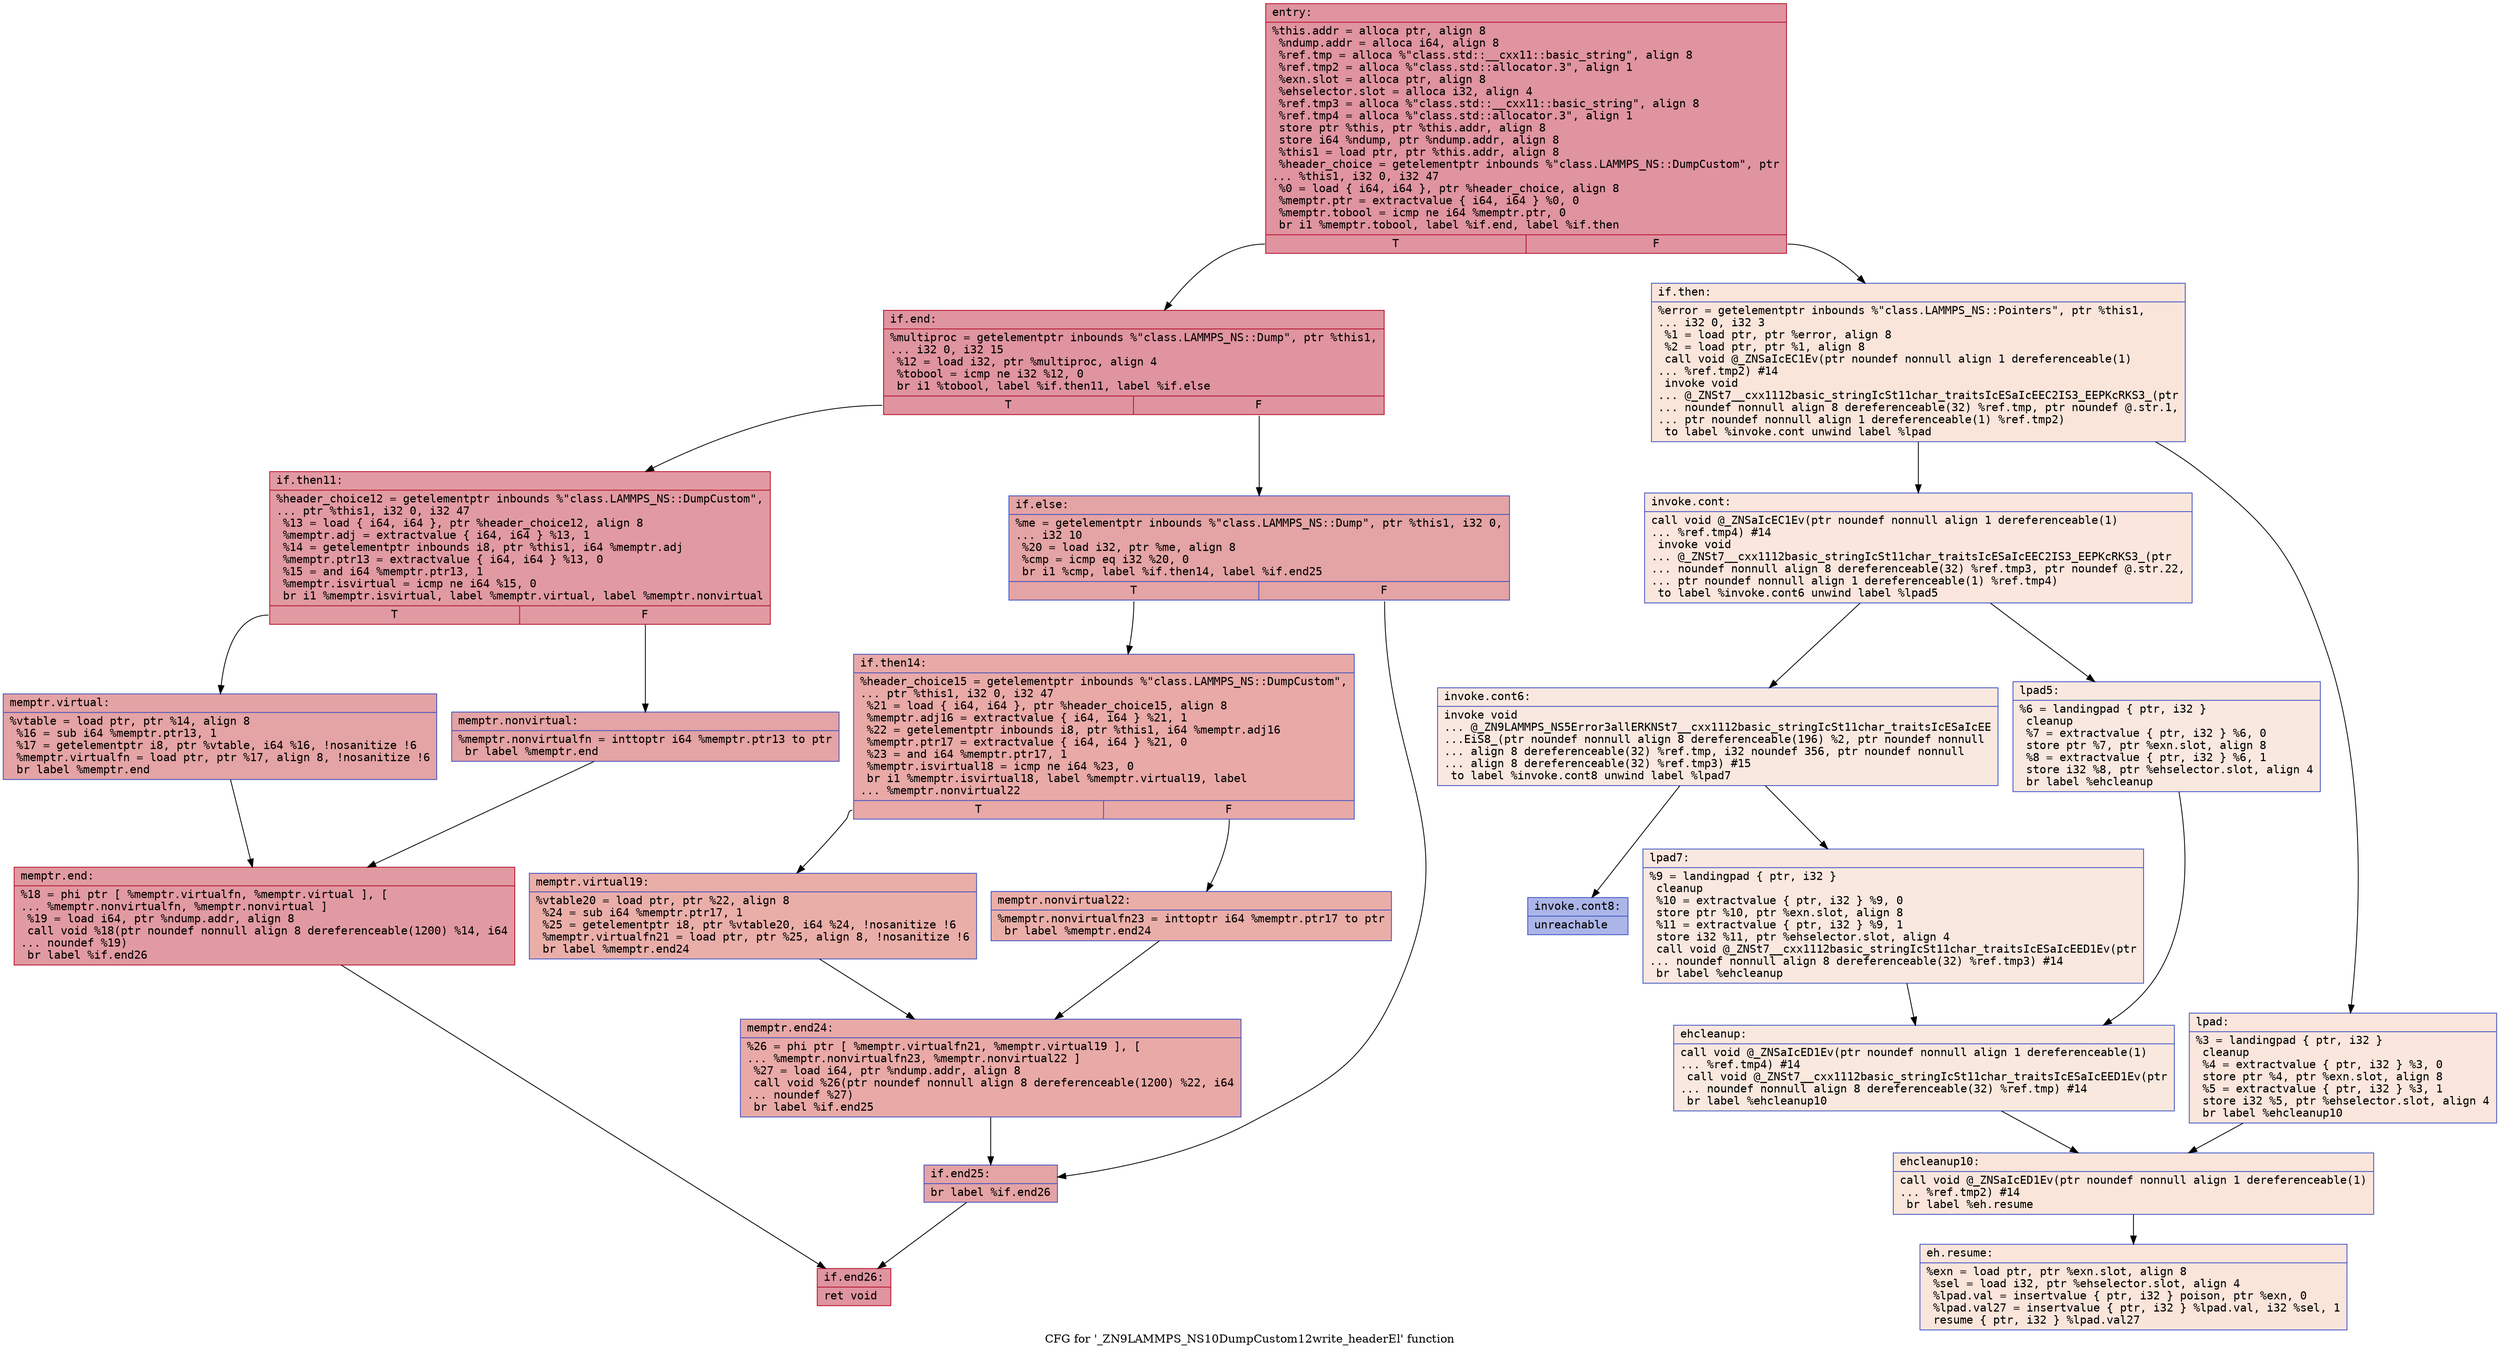 digraph "CFG for '_ZN9LAMMPS_NS10DumpCustom12write_headerEl' function" {
	label="CFG for '_ZN9LAMMPS_NS10DumpCustom12write_headerEl' function";

	Node0x55d03a745dc0 [shape=record,color="#b70d28ff", style=filled, fillcolor="#b70d2870" fontname="Courier",label="{entry:\l|  %this.addr = alloca ptr, align 8\l  %ndump.addr = alloca i64, align 8\l  %ref.tmp = alloca %\"class.std::__cxx11::basic_string\", align 8\l  %ref.tmp2 = alloca %\"class.std::allocator.3\", align 1\l  %exn.slot = alloca ptr, align 8\l  %ehselector.slot = alloca i32, align 4\l  %ref.tmp3 = alloca %\"class.std::__cxx11::basic_string\", align 8\l  %ref.tmp4 = alloca %\"class.std::allocator.3\", align 1\l  store ptr %this, ptr %this.addr, align 8\l  store i64 %ndump, ptr %ndump.addr, align 8\l  %this1 = load ptr, ptr %this.addr, align 8\l  %header_choice = getelementptr inbounds %\"class.LAMMPS_NS::DumpCustom\", ptr\l... %this1, i32 0, i32 47\l  %0 = load \{ i64, i64 \}, ptr %header_choice, align 8\l  %memptr.ptr = extractvalue \{ i64, i64 \} %0, 0\l  %memptr.tobool = icmp ne i64 %memptr.ptr, 0\l  br i1 %memptr.tobool, label %if.end, label %if.then\l|{<s0>T|<s1>F}}"];
	Node0x55d03a745dc0:s0 -> Node0x55d03a746700[tooltip="entry -> if.end\nProbability 100.00%" ];
	Node0x55d03a745dc0:s1 -> Node0x55d03a746770[tooltip="entry -> if.then\nProbability 0.00%" ];
	Node0x55d03a746770 [shape=record,color="#3d50c3ff", style=filled, fillcolor="#f4c5ad70" fontname="Courier",label="{if.then:\l|  %error = getelementptr inbounds %\"class.LAMMPS_NS::Pointers\", ptr %this1,\l... i32 0, i32 3\l  %1 = load ptr, ptr %error, align 8\l  %2 = load ptr, ptr %1, align 8\l  call void @_ZNSaIcEC1Ev(ptr noundef nonnull align 1 dereferenceable(1)\l... %ref.tmp2) #14\l  invoke void\l... @_ZNSt7__cxx1112basic_stringIcSt11char_traitsIcESaIcEEC2IS3_EEPKcRKS3_(ptr\l... noundef nonnull align 8 dereferenceable(32) %ref.tmp, ptr noundef @.str.1,\l... ptr noundef nonnull align 1 dereferenceable(1) %ref.tmp2)\l          to label %invoke.cont unwind label %lpad\l}"];
	Node0x55d03a746770 -> Node0x55d03a746bf0[tooltip="if.then -> invoke.cont\nProbability 50.00%" ];
	Node0x55d03a746770 -> Node0x55d03a746c70[tooltip="if.then -> lpad\nProbability 50.00%" ];
	Node0x55d03a746bf0 [shape=record,color="#3d50c3ff", style=filled, fillcolor="#f3c7b170" fontname="Courier",label="{invoke.cont:\l|  call void @_ZNSaIcEC1Ev(ptr noundef nonnull align 1 dereferenceable(1)\l... %ref.tmp4) #14\l  invoke void\l... @_ZNSt7__cxx1112basic_stringIcSt11char_traitsIcESaIcEEC2IS3_EEPKcRKS3_(ptr\l... noundef nonnull align 8 dereferenceable(32) %ref.tmp3, ptr noundef @.str.22,\l... ptr noundef nonnull align 1 dereferenceable(1) %ref.tmp4)\l          to label %invoke.cont6 unwind label %lpad5\l}"];
	Node0x55d03a746bf0 -> Node0x55d03a746f90[tooltip="invoke.cont -> invoke.cont6\nProbability 50.00%" ];
	Node0x55d03a746bf0 -> Node0x55d03a746fe0[tooltip="invoke.cont -> lpad5\nProbability 50.00%" ];
	Node0x55d03a746f90 [shape=record,color="#3d50c3ff", style=filled, fillcolor="#f1ccb870" fontname="Courier",label="{invoke.cont6:\l|  invoke void\l... @_ZN9LAMMPS_NS5Error3allERKNSt7__cxx1112basic_stringIcSt11char_traitsIcESaIcEE\l...EiS8_(ptr noundef nonnull align 8 dereferenceable(196) %2, ptr noundef nonnull\l... align 8 dereferenceable(32) %ref.tmp, i32 noundef 356, ptr noundef nonnull\l... align 8 dereferenceable(32) %ref.tmp3) #15\l          to label %invoke.cont8 unwind label %lpad7\l}"];
	Node0x55d03a746f90 -> Node0x55d03a746f40[tooltip="invoke.cont6 -> invoke.cont8\nProbability 0.00%" ];
	Node0x55d03a746f90 -> Node0x55d03a747240[tooltip="invoke.cont6 -> lpad7\nProbability 100.00%" ];
	Node0x55d03a746f40 [shape=record,color="#3d50c3ff", style=filled, fillcolor="#4358cb70" fontname="Courier",label="{invoke.cont8:\l|  unreachable\l}"];
	Node0x55d03a746c70 [shape=record,color="#3d50c3ff", style=filled, fillcolor="#f3c7b170" fontname="Courier",label="{lpad:\l|  %3 = landingpad \{ ptr, i32 \}\l          cleanup\l  %4 = extractvalue \{ ptr, i32 \} %3, 0\l  store ptr %4, ptr %exn.slot, align 8\l  %5 = extractvalue \{ ptr, i32 \} %3, 1\l  store i32 %5, ptr %ehselector.slot, align 4\l  br label %ehcleanup10\l}"];
	Node0x55d03a746c70 -> Node0x55d03a747740[tooltip="lpad -> ehcleanup10\nProbability 100.00%" ];
	Node0x55d03a746fe0 [shape=record,color="#3d50c3ff", style=filled, fillcolor="#f1ccb870" fontname="Courier",label="{lpad5:\l|  %6 = landingpad \{ ptr, i32 \}\l          cleanup\l  %7 = extractvalue \{ ptr, i32 \} %6, 0\l  store ptr %7, ptr %exn.slot, align 8\l  %8 = extractvalue \{ ptr, i32 \} %6, 1\l  store i32 %8, ptr %ehselector.slot, align 4\l  br label %ehcleanup\l}"];
	Node0x55d03a746fe0 -> Node0x55d03a747be0[tooltip="lpad5 -> ehcleanup\nProbability 100.00%" ];
	Node0x55d03a747240 [shape=record,color="#3d50c3ff", style=filled, fillcolor="#f1ccb870" fontname="Courier",label="{lpad7:\l|  %9 = landingpad \{ ptr, i32 \}\l          cleanup\l  %10 = extractvalue \{ ptr, i32 \} %9, 0\l  store ptr %10, ptr %exn.slot, align 8\l  %11 = extractvalue \{ ptr, i32 \} %9, 1\l  store i32 %11, ptr %ehselector.slot, align 4\l  call void @_ZNSt7__cxx1112basic_stringIcSt11char_traitsIcESaIcEED1Ev(ptr\l... noundef nonnull align 8 dereferenceable(32) %ref.tmp3) #14\l  br label %ehcleanup\l}"];
	Node0x55d03a747240 -> Node0x55d03a747be0[tooltip="lpad7 -> ehcleanup\nProbability 100.00%" ];
	Node0x55d03a747be0 [shape=record,color="#3d50c3ff", style=filled, fillcolor="#f2cab570" fontname="Courier",label="{ehcleanup:\l|  call void @_ZNSaIcED1Ev(ptr noundef nonnull align 1 dereferenceable(1)\l... %ref.tmp4) #14\l  call void @_ZNSt7__cxx1112basic_stringIcSt11char_traitsIcESaIcEED1Ev(ptr\l... noundef nonnull align 8 dereferenceable(32) %ref.tmp) #14\l  br label %ehcleanup10\l}"];
	Node0x55d03a747be0 -> Node0x55d03a747740[tooltip="ehcleanup -> ehcleanup10\nProbability 100.00%" ];
	Node0x55d03a747740 [shape=record,color="#3d50c3ff", style=filled, fillcolor="#f4c5ad70" fontname="Courier",label="{ehcleanup10:\l|  call void @_ZNSaIcED1Ev(ptr noundef nonnull align 1 dereferenceable(1)\l... %ref.tmp2) #14\l  br label %eh.resume\l}"];
	Node0x55d03a747740 -> Node0x55d03a748370[tooltip="ehcleanup10 -> eh.resume\nProbability 100.00%" ];
	Node0x55d03a746700 [shape=record,color="#b70d28ff", style=filled, fillcolor="#b70d2870" fontname="Courier",label="{if.end:\l|  %multiproc = getelementptr inbounds %\"class.LAMMPS_NS::Dump\", ptr %this1,\l... i32 0, i32 15\l  %12 = load i32, ptr %multiproc, align 4\l  %tobool = icmp ne i32 %12, 0\l  br i1 %tobool, label %if.then11, label %if.else\l|{<s0>T|<s1>F}}"];
	Node0x55d03a746700:s0 -> Node0x55d03a748630[tooltip="if.end -> if.then11\nProbability 62.50%" ];
	Node0x55d03a746700:s1 -> Node0x55d03a7486b0[tooltip="if.end -> if.else\nProbability 37.50%" ];
	Node0x55d03a748630 [shape=record,color="#b70d28ff", style=filled, fillcolor="#bb1b2c70" fontname="Courier",label="{if.then11:\l|  %header_choice12 = getelementptr inbounds %\"class.LAMMPS_NS::DumpCustom\",\l... ptr %this1, i32 0, i32 47\l  %13 = load \{ i64, i64 \}, ptr %header_choice12, align 8\l  %memptr.adj = extractvalue \{ i64, i64 \} %13, 1\l  %14 = getelementptr inbounds i8, ptr %this1, i64 %memptr.adj\l  %memptr.ptr13 = extractvalue \{ i64, i64 \} %13, 0\l  %15 = and i64 %memptr.ptr13, 1\l  %memptr.isvirtual = icmp ne i64 %15, 0\l  br i1 %memptr.isvirtual, label %memptr.virtual, label %memptr.nonvirtual\l|{<s0>T|<s1>F}}"];
	Node0x55d03a748630:s0 -> Node0x55d03a748d40[tooltip="if.then11 -> memptr.virtual\nProbability 50.00%" ];
	Node0x55d03a748630:s1 -> Node0x55d03a748d90[tooltip="if.then11 -> memptr.nonvirtual\nProbability 50.00%" ];
	Node0x55d03a748d40 [shape=record,color="#3d50c3ff", style=filled, fillcolor="#c32e3170" fontname="Courier",label="{memptr.virtual:\l|  %vtable = load ptr, ptr %14, align 8\l  %16 = sub i64 %memptr.ptr13, 1\l  %17 = getelementptr i8, ptr %vtable, i64 %16, !nosanitize !6\l  %memptr.virtualfn = load ptr, ptr %17, align 8, !nosanitize !6\l  br label %memptr.end\l}"];
	Node0x55d03a748d40 -> Node0x55d03a7497d0[tooltip="memptr.virtual -> memptr.end\nProbability 100.00%" ];
	Node0x55d03a748d90 [shape=record,color="#3d50c3ff", style=filled, fillcolor="#c32e3170" fontname="Courier",label="{memptr.nonvirtual:\l|  %memptr.nonvirtualfn = inttoptr i64 %memptr.ptr13 to ptr\l  br label %memptr.end\l}"];
	Node0x55d03a748d90 -> Node0x55d03a7497d0[tooltip="memptr.nonvirtual -> memptr.end\nProbability 100.00%" ];
	Node0x55d03a7497d0 [shape=record,color="#b70d28ff", style=filled, fillcolor="#bb1b2c70" fontname="Courier",label="{memptr.end:\l|  %18 = phi ptr [ %memptr.virtualfn, %memptr.virtual ], [\l... %memptr.nonvirtualfn, %memptr.nonvirtual ]\l  %19 = load i64, ptr %ndump.addr, align 8\l  call void %18(ptr noundef nonnull align 8 dereferenceable(1200) %14, i64\l... noundef %19)\l  br label %if.end26\l}"];
	Node0x55d03a7497d0 -> Node0x55d03a749bb0[tooltip="memptr.end -> if.end26\nProbability 100.00%" ];
	Node0x55d03a7486b0 [shape=record,color="#3d50c3ff", style=filled, fillcolor="#c32e3170" fontname="Courier",label="{if.else:\l|  %me = getelementptr inbounds %\"class.LAMMPS_NS::Dump\", ptr %this1, i32 0,\l... i32 10\l  %20 = load i32, ptr %me, align 8\l  %cmp = icmp eq i32 %20, 0\l  br i1 %cmp, label %if.then14, label %if.end25\l|{<s0>T|<s1>F}}"];
	Node0x55d03a7486b0:s0 -> Node0x55d03a749e40[tooltip="if.else -> if.then14\nProbability 37.50%" ];
	Node0x55d03a7486b0:s1 -> Node0x55d03a749e90[tooltip="if.else -> if.end25\nProbability 62.50%" ];
	Node0x55d03a749e40 [shape=record,color="#3d50c3ff", style=filled, fillcolor="#ca3b3770" fontname="Courier",label="{if.then14:\l|  %header_choice15 = getelementptr inbounds %\"class.LAMMPS_NS::DumpCustom\",\l... ptr %this1, i32 0, i32 47\l  %21 = load \{ i64, i64 \}, ptr %header_choice15, align 8\l  %memptr.adj16 = extractvalue \{ i64, i64 \} %21, 1\l  %22 = getelementptr inbounds i8, ptr %this1, i64 %memptr.adj16\l  %memptr.ptr17 = extractvalue \{ i64, i64 \} %21, 0\l  %23 = and i64 %memptr.ptr17, 1\l  %memptr.isvirtual18 = icmp ne i64 %23, 0\l  br i1 %memptr.isvirtual18, label %memptr.virtual19, label\l... %memptr.nonvirtual22\l|{<s0>T|<s1>F}}"];
	Node0x55d03a749e40:s0 -> Node0x55d03a747970[tooltip="if.then14 -> memptr.virtual19\nProbability 50.00%" ];
	Node0x55d03a749e40:s1 -> Node0x55d03a7479e0[tooltip="if.then14 -> memptr.nonvirtual22\nProbability 50.00%" ];
	Node0x55d03a747970 [shape=record,color="#3d50c3ff", style=filled, fillcolor="#d0473d70" fontname="Courier",label="{memptr.virtual19:\l|  %vtable20 = load ptr, ptr %22, align 8\l  %24 = sub i64 %memptr.ptr17, 1\l  %25 = getelementptr i8, ptr %vtable20, i64 %24, !nosanitize !6\l  %memptr.virtualfn21 = load ptr, ptr %25, align 8, !nosanitize !6\l  br label %memptr.end24\l}"];
	Node0x55d03a747970 -> Node0x55d03a74ad40[tooltip="memptr.virtual19 -> memptr.end24\nProbability 100.00%" ];
	Node0x55d03a7479e0 [shape=record,color="#3d50c3ff", style=filled, fillcolor="#d0473d70" fontname="Courier",label="{memptr.nonvirtual22:\l|  %memptr.nonvirtualfn23 = inttoptr i64 %memptr.ptr17 to ptr\l  br label %memptr.end24\l}"];
	Node0x55d03a7479e0 -> Node0x55d03a74ad40[tooltip="memptr.nonvirtual22 -> memptr.end24\nProbability 100.00%" ];
	Node0x55d03a74ad40 [shape=record,color="#3d50c3ff", style=filled, fillcolor="#ca3b3770" fontname="Courier",label="{memptr.end24:\l|  %26 = phi ptr [ %memptr.virtualfn21, %memptr.virtual19 ], [\l... %memptr.nonvirtualfn23, %memptr.nonvirtual22 ]\l  %27 = load i64, ptr %ndump.addr, align 8\l  call void %26(ptr noundef nonnull align 8 dereferenceable(1200) %22, i64\l... noundef %27)\l  br label %if.end25\l}"];
	Node0x55d03a74ad40 -> Node0x55d03a749e90[tooltip="memptr.end24 -> if.end25\nProbability 100.00%" ];
	Node0x55d03a749e90 [shape=record,color="#3d50c3ff", style=filled, fillcolor="#c32e3170" fontname="Courier",label="{if.end25:\l|  br label %if.end26\l}"];
	Node0x55d03a749e90 -> Node0x55d03a749bb0[tooltip="if.end25 -> if.end26\nProbability 100.00%" ];
	Node0x55d03a749bb0 [shape=record,color="#b70d28ff", style=filled, fillcolor="#b70d2870" fontname="Courier",label="{if.end26:\l|  ret void\l}"];
	Node0x55d03a748370 [shape=record,color="#3d50c3ff", style=filled, fillcolor="#f4c5ad70" fontname="Courier",label="{eh.resume:\l|  %exn = load ptr, ptr %exn.slot, align 8\l  %sel = load i32, ptr %ehselector.slot, align 4\l  %lpad.val = insertvalue \{ ptr, i32 \} poison, ptr %exn, 0\l  %lpad.val27 = insertvalue \{ ptr, i32 \} %lpad.val, i32 %sel, 1\l  resume \{ ptr, i32 \} %lpad.val27\l}"];
}
